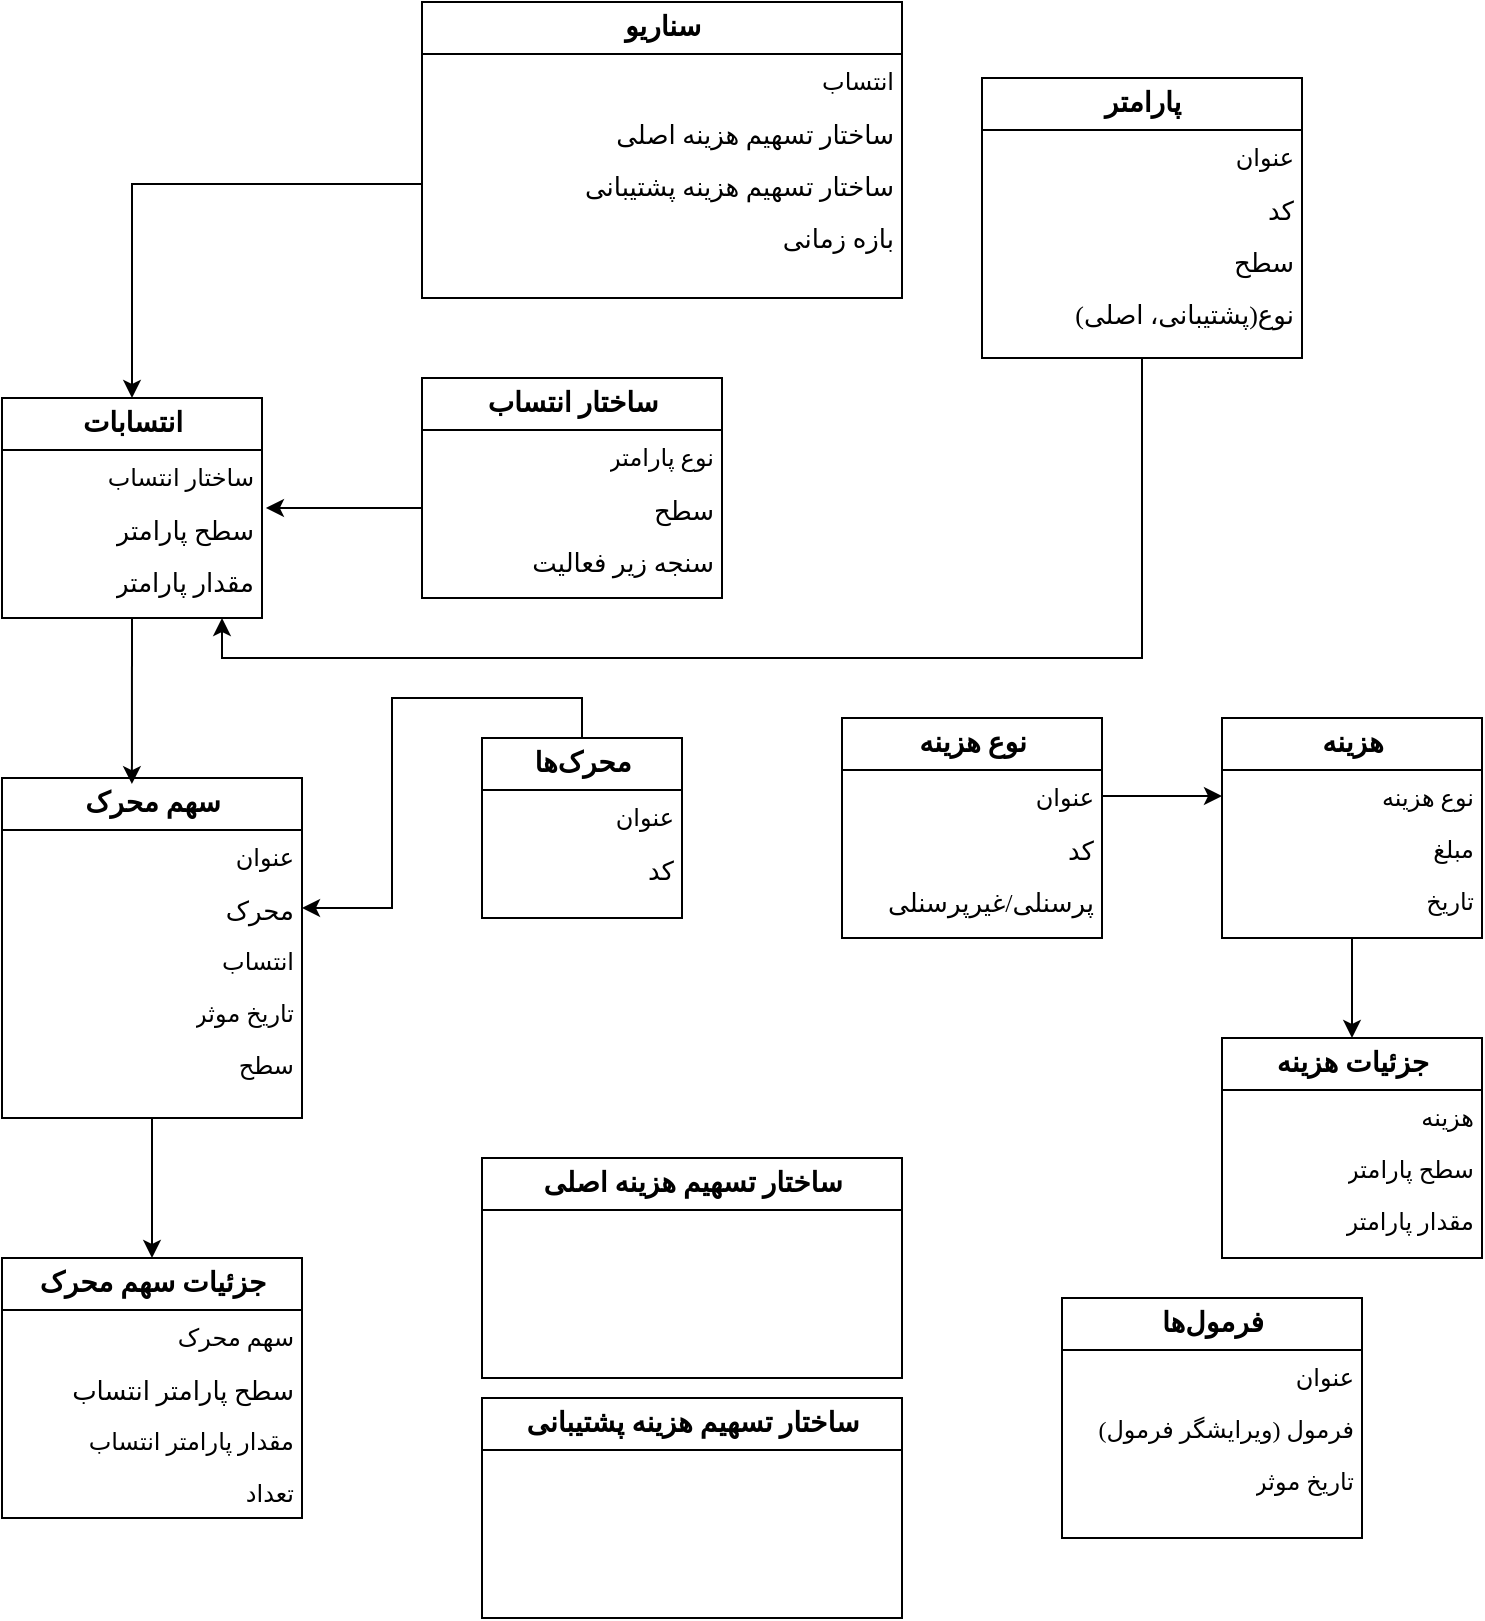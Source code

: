 <mxfile version="14.1.8" type="github">
  <diagram name="Page-1" id="c4acf3e9-155e-7222-9cf6-157b1a14988f">
    <mxGraphModel dx="868" dy="492" grid="1" gridSize="10" guides="1" tooltips="1" connect="1" arrows="1" fold="1" page="1" pageScale="1" pageWidth="850" pageHeight="1100" background="#ffffff" math="0" shadow="0">
      <root>
        <mxCell id="0" />
        <mxCell id="1" parent="0" />
        <mxCell id="17acba5748e5396b-20" value="سناریو" style="swimlane;html=1;fontStyle=1;childLayout=stackLayout;horizontal=1;startSize=26;fillColor=none;horizontalStack=0;resizeParent=1;resizeLast=0;collapsible=1;marginBottom=0;swimlaneFillColor=#ffffff;rounded=0;shadow=0;comic=0;labelBackgroundColor=none;strokeWidth=1;fontFamily=Tahoma;fontSize=14;align=center;" parent="1" vertex="1">
          <mxGeometry x="270" y="42" width="240" height="148" as="geometry">
            <mxRectangle x="350" y="42" width="60" height="26" as="alternateBounds" />
          </mxGeometry>
        </mxCell>
        <mxCell id="17acba5748e5396b-26" value="انتساب" style="text;html=1;strokeColor=none;fillColor=none;align=left;verticalAlign=top;spacingLeft=4;spacingRight=4;whiteSpace=wrap;overflow=hidden;rotatable=0;points=[[0,0.5],[1,0.5]];portConstraint=eastwest;textDirection=rtl;fontFamily=Tahoma;" parent="17acba5748e5396b-20" vertex="1">
          <mxGeometry y="26" width="240" height="26" as="geometry" />
        </mxCell>
        <mxCell id="pfBKebfTM0D42UcSuYtv-1" value="&lt;span style=&quot;font-size: 13px ; text-align: right ; background-color: rgb(255 , 255 , 255)&quot;&gt;ساختار تسهیم هزینه اصلی&lt;br&gt;&lt;br&gt;&lt;/span&gt;" style="text;html=1;strokeColor=none;fillColor=none;align=left;verticalAlign=top;spacingLeft=4;spacingRight=4;whiteSpace=wrap;overflow=hidden;rotatable=0;points=[[0,0.5],[1,0.5]];portConstraint=eastwest;textDirection=rtl;fontFamily=Tahoma;" parent="17acba5748e5396b-20" vertex="1">
          <mxGeometry y="52" width="240" height="26" as="geometry" />
        </mxCell>
        <mxCell id="pfBKebfTM0D42UcSuYtv-2" value="&lt;span style=&quot;font-size: 13px ; text-align: right ; background-color: rgb(255 , 255 , 255)&quot;&gt;ساختار تسهیم هزینه پشتیبانی&lt;br&gt;&lt;br&gt;&lt;/span&gt;" style="text;html=1;strokeColor=none;fillColor=none;align=left;verticalAlign=top;spacingLeft=4;spacingRight=4;whiteSpace=wrap;overflow=hidden;rotatable=0;points=[[0,0.5],[1,0.5]];portConstraint=eastwest;textDirection=rtl;fontFamily=Tahoma;" parent="17acba5748e5396b-20" vertex="1">
          <mxGeometry y="78" width="240" height="26" as="geometry" />
        </mxCell>
        <mxCell id="pfBKebfTM0D42UcSuYtv-3" value="&lt;span style=&quot;font-size: 13px ; text-align: right ; background-color: rgb(255 , 255 , 255)&quot;&gt;بازه زمانی&lt;br&gt;&lt;br&gt;&lt;/span&gt;" style="text;html=1;strokeColor=none;fillColor=none;align=left;verticalAlign=top;spacingLeft=4;spacingRight=4;whiteSpace=wrap;overflow=hidden;rotatable=0;points=[[0,0.5],[1,0.5]];portConstraint=eastwest;textDirection=rtl;fontFamily=Tahoma;" parent="17acba5748e5396b-20" vertex="1">
          <mxGeometry y="104" width="240" height="26" as="geometry" />
        </mxCell>
        <mxCell id="pfBKebfTM0D42UcSuYtv-4" value="ساختار انتساب" style="swimlane;html=1;fontStyle=1;childLayout=stackLayout;horizontal=1;startSize=26;fillColor=none;horizontalStack=0;resizeParent=1;resizeLast=0;collapsible=1;marginBottom=0;swimlaneFillColor=#ffffff;rounded=0;shadow=0;comic=0;labelBackgroundColor=none;strokeWidth=1;fontFamily=Tahoma;fontSize=14;align=center;" parent="1" vertex="1">
          <mxGeometry x="270" y="230" width="150" height="110" as="geometry">
            <mxRectangle x="350" y="42" width="60" height="26" as="alternateBounds" />
          </mxGeometry>
        </mxCell>
        <mxCell id="pfBKebfTM0D42UcSuYtv-5" value="نوع پارامتر&lt;br&gt;" style="text;html=1;strokeColor=none;fillColor=none;align=left;verticalAlign=top;spacingLeft=4;spacingRight=4;whiteSpace=wrap;overflow=hidden;rotatable=0;points=[[0,0.5],[1,0.5]];portConstraint=eastwest;textDirection=rtl;fontFamily=Tahoma;" parent="pfBKebfTM0D42UcSuYtv-4" vertex="1">
          <mxGeometry y="26" width="150" height="26" as="geometry" />
        </mxCell>
        <mxCell id="pfBKebfTM0D42UcSuYtv-6" value="&lt;span style=&quot;font-size: 13px ; text-align: right ; background-color: rgb(255 , 255 , 255)&quot;&gt;سطح&lt;br&gt;&lt;br&gt;&lt;/span&gt;" style="text;html=1;strokeColor=none;fillColor=none;align=left;verticalAlign=top;spacingLeft=4;spacingRight=4;whiteSpace=wrap;overflow=hidden;rotatable=0;points=[[0,0.5],[1,0.5]];portConstraint=eastwest;textDirection=rtl;fontFamily=Tahoma;" parent="pfBKebfTM0D42UcSuYtv-4" vertex="1">
          <mxGeometry y="52" width="150" height="26" as="geometry" />
        </mxCell>
        <mxCell id="pfBKebfTM0D42UcSuYtv-7" value="&lt;span style=&quot;font-size: 13px ; text-align: right ; background-color: rgb(255 , 255 , 255)&quot;&gt;سنجه زیر فعالیت&lt;br&gt;&lt;br&gt;&lt;/span&gt;" style="text;html=1;strokeColor=none;fillColor=none;align=left;verticalAlign=top;spacingLeft=4;spacingRight=4;whiteSpace=wrap;overflow=hidden;rotatable=0;points=[[0,0.5],[1,0.5]];portConstraint=eastwest;textDirection=rtl;fontFamily=Tahoma;" parent="pfBKebfTM0D42UcSuYtv-4" vertex="1">
          <mxGeometry y="78" width="150" height="26" as="geometry" />
        </mxCell>
        <mxCell id="pfBKebfTM0D42UcSuYtv-35" style="edgeStyle=orthogonalEdgeStyle;rounded=0;orthogonalLoop=1;jettySize=auto;html=1;exitX=0.5;exitY=1;exitDx=0;exitDy=0;entryX=0.433;entryY=0.018;entryDx=0;entryDy=0;entryPerimeter=0;fontFamily=Tahoma;fontSize=14;" parent="1" source="pfBKebfTM0D42UcSuYtv-10" target="pfBKebfTM0D42UcSuYtv-29" edge="1">
          <mxGeometry relative="1" as="geometry" />
        </mxCell>
        <mxCell id="pfBKebfTM0D42UcSuYtv-10" value="انتسابات" style="swimlane;html=1;fontStyle=1;childLayout=stackLayout;horizontal=1;startSize=26;fillColor=none;horizontalStack=0;resizeParent=1;resizeLast=0;collapsible=1;marginBottom=0;swimlaneFillColor=#ffffff;rounded=0;shadow=0;comic=0;labelBackgroundColor=none;strokeWidth=1;fontFamily=Tahoma;fontSize=14;align=center;" parent="1" vertex="1">
          <mxGeometry x="60" y="240" width="130" height="110" as="geometry">
            <mxRectangle x="350" y="42" width="60" height="26" as="alternateBounds" />
          </mxGeometry>
        </mxCell>
        <mxCell id="pfBKebfTM0D42UcSuYtv-11" value="ساختار انتساب" style="text;html=1;strokeColor=none;fillColor=none;align=left;verticalAlign=top;spacingLeft=4;spacingRight=4;whiteSpace=wrap;overflow=hidden;rotatable=0;points=[[0,0.5],[1,0.5]];portConstraint=eastwest;textDirection=rtl;fontFamily=Tahoma;" parent="pfBKebfTM0D42UcSuYtv-10" vertex="1">
          <mxGeometry y="26" width="130" height="26" as="geometry" />
        </mxCell>
        <mxCell id="pfBKebfTM0D42UcSuYtv-12" value="&lt;span style=&quot;font-size: 13px ; text-align: right ; background-color: rgb(255 , 255 , 255)&quot;&gt;سطح پارامتر&lt;br&gt;&lt;br&gt;&lt;/span&gt;" style="text;html=1;strokeColor=none;fillColor=none;align=left;verticalAlign=top;spacingLeft=4;spacingRight=4;whiteSpace=wrap;overflow=hidden;rotatable=0;points=[[0,0.5],[1,0.5]];portConstraint=eastwest;textDirection=rtl;fontFamily=Tahoma;" parent="pfBKebfTM0D42UcSuYtv-10" vertex="1">
          <mxGeometry y="52" width="130" height="26" as="geometry" />
        </mxCell>
        <mxCell id="pfBKebfTM0D42UcSuYtv-13" value="&lt;span style=&quot;font-size: 13px ; text-align: right ; background-color: rgb(255 , 255 , 255)&quot;&gt;مقدار پارامتر&lt;br&gt;&lt;br&gt;&lt;/span&gt;" style="text;html=1;strokeColor=none;fillColor=none;align=left;verticalAlign=top;spacingLeft=4;spacingRight=4;whiteSpace=wrap;overflow=hidden;rotatable=0;points=[[0,0.5],[1,0.5]];portConstraint=eastwest;textDirection=rtl;fontFamily=Tahoma;" parent="pfBKebfTM0D42UcSuYtv-10" vertex="1">
          <mxGeometry y="78" width="130" height="26" as="geometry" />
        </mxCell>
        <mxCell id="pfBKebfTM0D42UcSuYtv-17" value="پارامتر" style="swimlane;html=1;fontStyle=1;childLayout=stackLayout;horizontal=1;startSize=26;fillColor=none;horizontalStack=0;resizeParent=1;resizeLast=0;collapsible=1;marginBottom=0;swimlaneFillColor=#ffffff;rounded=0;shadow=0;comic=0;labelBackgroundColor=none;strokeWidth=1;fontFamily=Tahoma;fontSize=14;align=center;" parent="1" vertex="1">
          <mxGeometry x="550" y="80" width="160" height="140" as="geometry">
            <mxRectangle x="350" y="42" width="60" height="26" as="alternateBounds" />
          </mxGeometry>
        </mxCell>
        <mxCell id="pfBKebfTM0D42UcSuYtv-18" value="عنوان" style="text;html=1;strokeColor=none;fillColor=none;align=left;verticalAlign=top;spacingLeft=4;spacingRight=4;whiteSpace=wrap;overflow=hidden;rotatable=0;points=[[0,0.5],[1,0.5]];portConstraint=eastwest;textDirection=rtl;fontFamily=Tahoma;" parent="pfBKebfTM0D42UcSuYtv-17" vertex="1">
          <mxGeometry y="26" width="160" height="26" as="geometry" />
        </mxCell>
        <mxCell id="pfBKebfTM0D42UcSuYtv-19" value="&lt;span style=&quot;font-size: 13px ; text-align: right ; background-color: rgb(255 , 255 , 255)&quot;&gt;کد&lt;br&gt;&lt;/span&gt;" style="text;html=1;strokeColor=none;fillColor=none;align=left;verticalAlign=top;spacingLeft=4;spacingRight=4;whiteSpace=wrap;overflow=hidden;rotatable=0;points=[[0,0.5],[1,0.5]];portConstraint=eastwest;textDirection=rtl;fontFamily=Tahoma;" parent="pfBKebfTM0D42UcSuYtv-17" vertex="1">
          <mxGeometry y="52" width="160" height="26" as="geometry" />
        </mxCell>
        <mxCell id="pfBKebfTM0D42UcSuYtv-20" value="&lt;span style=&quot;font-size: 13px ; text-align: right ; background-color: rgb(255 , 255 , 255)&quot;&gt;سطح&lt;br&gt;&lt;/span&gt;" style="text;html=1;strokeColor=none;fillColor=none;align=left;verticalAlign=top;spacingLeft=4;spacingRight=4;whiteSpace=wrap;overflow=hidden;rotatable=0;points=[[0,0.5],[1,0.5]];portConstraint=eastwest;textDirection=rtl;fontFamily=Tahoma;" parent="pfBKebfTM0D42UcSuYtv-17" vertex="1">
          <mxGeometry y="78" width="160" height="26" as="geometry" />
        </mxCell>
        <mxCell id="pfBKebfTM0D42UcSuYtv-21" value="&lt;span style=&quot;font-size: 13px ; background-color: rgb(255 , 255 , 255)&quot;&gt;نوع&lt;/span&gt;&lt;span style=&quot;background-color: rgb(255 , 255 , 255) ; font-size: 13px&quot;&gt;(پشتیبانی، اصلی)&lt;/span&gt;&lt;span style=&quot;font-size: 13px ; background-color: rgb(255 , 255 , 255)&quot;&gt;&lt;br&gt;&lt;/span&gt;" style="text;html=1;strokeColor=none;fillColor=none;align=left;verticalAlign=top;spacingLeft=4;spacingRight=4;whiteSpace=wrap;overflow=hidden;rotatable=0;points=[[0,0.5],[1,0.5]];portConstraint=eastwest;textDirection=rtl;fontFamily=Tahoma;" parent="pfBKebfTM0D42UcSuYtv-17" vertex="1">
          <mxGeometry y="104" width="160" height="26" as="geometry" />
        </mxCell>
        <mxCell id="pfBKebfTM0D42UcSuYtv-50" style="edgeStyle=orthogonalEdgeStyle;rounded=0;orthogonalLoop=1;jettySize=auto;html=1;exitX=0.5;exitY=0;exitDx=0;exitDy=0;entryX=1;entryY=0.5;entryDx=0;entryDy=0;fontFamily=Tahoma;fontSize=14;" parent="1" source="pfBKebfTM0D42UcSuYtv-24" target="pfBKebfTM0D42UcSuYtv-31" edge="1">
          <mxGeometry relative="1" as="geometry" />
        </mxCell>
        <mxCell id="pfBKebfTM0D42UcSuYtv-24" value="محرک‌ها" style="swimlane;html=1;fontStyle=1;childLayout=stackLayout;horizontal=1;startSize=26;fillColor=none;horizontalStack=0;resizeParent=1;resizeLast=0;collapsible=1;marginBottom=0;swimlaneFillColor=#ffffff;rounded=0;shadow=0;comic=0;labelBackgroundColor=none;strokeWidth=1;fontFamily=Tahoma;fontSize=14;align=center;" parent="1" vertex="1">
          <mxGeometry x="300" y="410" width="100" height="90" as="geometry">
            <mxRectangle x="350" y="42" width="60" height="26" as="alternateBounds" />
          </mxGeometry>
        </mxCell>
        <mxCell id="pfBKebfTM0D42UcSuYtv-25" value="عنوان" style="text;html=1;strokeColor=none;fillColor=none;align=left;verticalAlign=top;spacingLeft=4;spacingRight=4;whiteSpace=wrap;overflow=hidden;rotatable=0;points=[[0,0.5],[1,0.5]];portConstraint=eastwest;textDirection=rtl;fontFamily=Tahoma;" parent="pfBKebfTM0D42UcSuYtv-24" vertex="1">
          <mxGeometry y="26" width="100" height="26" as="geometry" />
        </mxCell>
        <mxCell id="pfBKebfTM0D42UcSuYtv-26" value="&lt;span style=&quot;font-size: 13px ; text-align: right ; background-color: rgb(255 , 255 , 255)&quot;&gt;کد&lt;br&gt;&lt;/span&gt;" style="text;html=1;strokeColor=none;fillColor=none;align=left;verticalAlign=top;spacingLeft=4;spacingRight=4;whiteSpace=wrap;overflow=hidden;rotatable=0;points=[[0,0.5],[1,0.5]];portConstraint=eastwest;textDirection=rtl;fontFamily=Tahoma;" parent="pfBKebfTM0D42UcSuYtv-24" vertex="1">
          <mxGeometry y="52" width="100" height="26" as="geometry" />
        </mxCell>
        <mxCell id="pfBKebfTM0D42UcSuYtv-48" style="edgeStyle=orthogonalEdgeStyle;rounded=0;orthogonalLoop=1;jettySize=auto;html=1;exitX=0.5;exitY=1;exitDx=0;exitDy=0;entryX=0.5;entryY=0;entryDx=0;entryDy=0;fontFamily=Tahoma;fontSize=14;" parent="1" source="pfBKebfTM0D42UcSuYtv-29" target="pfBKebfTM0D42UcSuYtv-41" edge="1">
          <mxGeometry relative="1" as="geometry" />
        </mxCell>
        <mxCell id="pfBKebfTM0D42UcSuYtv-29" value="سهم محرک" style="swimlane;html=1;fontStyle=1;childLayout=stackLayout;horizontal=1;startSize=26;fillColor=none;horizontalStack=0;resizeParent=1;resizeLast=0;collapsible=1;marginBottom=0;swimlaneFillColor=#ffffff;rounded=0;shadow=0;comic=0;labelBackgroundColor=none;strokeWidth=1;fontFamily=Tahoma;fontSize=14;align=center;" parent="1" vertex="1">
          <mxGeometry x="60" y="430" width="150" height="170" as="geometry">
            <mxRectangle x="350" y="42" width="60" height="26" as="alternateBounds" />
          </mxGeometry>
        </mxCell>
        <mxCell id="pfBKebfTM0D42UcSuYtv-30" value="عنوان&lt;br&gt;" style="text;html=1;strokeColor=none;fillColor=none;align=left;verticalAlign=top;spacingLeft=4;spacingRight=4;whiteSpace=wrap;overflow=hidden;rotatable=0;points=[[0,0.5],[1,0.5]];portConstraint=eastwest;textDirection=rtl;fontFamily=Tahoma;" parent="pfBKebfTM0D42UcSuYtv-29" vertex="1">
          <mxGeometry y="26" width="150" height="26" as="geometry" />
        </mxCell>
        <mxCell id="pfBKebfTM0D42UcSuYtv-31" value="&lt;span style=&quot;font-size: 13px ; text-align: right ; background-color: rgb(255 , 255 , 255)&quot;&gt;محرک&lt;br&gt;&lt;/span&gt;" style="text;html=1;strokeColor=none;fillColor=none;align=left;verticalAlign=top;spacingLeft=4;spacingRight=4;whiteSpace=wrap;overflow=hidden;rotatable=0;points=[[0,0.5],[1,0.5]];portConstraint=eastwest;textDirection=rtl;fontFamily=Tahoma;" parent="pfBKebfTM0D42UcSuYtv-29" vertex="1">
          <mxGeometry y="52" width="150" height="26" as="geometry" />
        </mxCell>
        <mxCell id="pfBKebfTM0D42UcSuYtv-32" value="انتساب&lt;br&gt;" style="text;html=1;strokeColor=none;fillColor=none;align=left;verticalAlign=top;spacingLeft=4;spacingRight=4;whiteSpace=wrap;overflow=hidden;rotatable=0;points=[[0,0.5],[1,0.5]];portConstraint=eastwest;textDirection=rtl;fontFamily=Tahoma;" parent="pfBKebfTM0D42UcSuYtv-29" vertex="1">
          <mxGeometry y="78" width="150" height="26" as="geometry" />
        </mxCell>
        <mxCell id="pfBKebfTM0D42UcSuYtv-39" value="تاریخ موثر&lt;br&gt;" style="text;html=1;strokeColor=none;fillColor=none;align=left;verticalAlign=top;spacingLeft=4;spacingRight=4;whiteSpace=wrap;overflow=hidden;rotatable=0;points=[[0,0.5],[1,0.5]];portConstraint=eastwest;textDirection=rtl;fontFamily=Tahoma;" parent="pfBKebfTM0D42UcSuYtv-29" vertex="1">
          <mxGeometry y="104" width="150" height="26" as="geometry" />
        </mxCell>
        <mxCell id="pfBKebfTM0D42UcSuYtv-40" value="سطح&lt;br&gt;" style="text;html=1;strokeColor=none;fillColor=none;align=left;verticalAlign=top;spacingLeft=4;spacingRight=4;whiteSpace=wrap;overflow=hidden;rotatable=0;points=[[0,0.5],[1,0.5]];portConstraint=eastwest;textDirection=rtl;fontFamily=Tahoma;" parent="pfBKebfTM0D42UcSuYtv-29" vertex="1">
          <mxGeometry y="130" width="150" height="26" as="geometry" />
        </mxCell>
        <mxCell id="pfBKebfTM0D42UcSuYtv-36" style="edgeStyle=orthogonalEdgeStyle;rounded=0;orthogonalLoop=1;jettySize=auto;html=1;exitX=0;exitY=0.5;exitDx=0;exitDy=0;entryX=0.5;entryY=0;entryDx=0;entryDy=0;fontFamily=Tahoma;fontSize=14;" parent="1" source="pfBKebfTM0D42UcSuYtv-2" target="pfBKebfTM0D42UcSuYtv-10" edge="1">
          <mxGeometry relative="1" as="geometry" />
        </mxCell>
        <mxCell id="pfBKebfTM0D42UcSuYtv-37" style="edgeStyle=orthogonalEdgeStyle;rounded=0;orthogonalLoop=1;jettySize=auto;html=1;exitX=0;exitY=0.5;exitDx=0;exitDy=0;entryX=1.015;entryY=0.115;entryDx=0;entryDy=0;entryPerimeter=0;fontFamily=Tahoma;fontSize=14;" parent="1" source="pfBKebfTM0D42UcSuYtv-6" target="pfBKebfTM0D42UcSuYtv-12" edge="1">
          <mxGeometry relative="1" as="geometry" />
        </mxCell>
        <mxCell id="pfBKebfTM0D42UcSuYtv-38" style="edgeStyle=orthogonalEdgeStyle;rounded=0;orthogonalLoop=1;jettySize=auto;html=1;fontFamily=Tahoma;fontSize=14;" parent="1" edge="1">
          <mxGeometry relative="1" as="geometry">
            <mxPoint x="170" y="350" as="targetPoint" />
            <mxPoint x="630" y="220" as="sourcePoint" />
            <Array as="points">
              <mxPoint x="630" y="370" />
              <mxPoint x="170" y="370" />
            </Array>
          </mxGeometry>
        </mxCell>
        <mxCell id="pfBKebfTM0D42UcSuYtv-41" value="جزئیات سهم محرک" style="swimlane;html=1;fontStyle=1;childLayout=stackLayout;horizontal=1;startSize=26;fillColor=none;horizontalStack=0;resizeParent=1;resizeLast=0;collapsible=1;marginBottom=0;swimlaneFillColor=#ffffff;rounded=0;shadow=0;comic=0;labelBackgroundColor=none;strokeWidth=1;fontFamily=Tahoma;fontSize=14;align=center;" parent="1" vertex="1">
          <mxGeometry x="60" y="670" width="150" height="130" as="geometry">
            <mxRectangle x="350" y="42" width="60" height="26" as="alternateBounds" />
          </mxGeometry>
        </mxCell>
        <mxCell id="pfBKebfTM0D42UcSuYtv-42" value="سهم محرک" style="text;html=1;strokeColor=none;fillColor=none;align=left;verticalAlign=top;spacingLeft=4;spacingRight=4;whiteSpace=wrap;overflow=hidden;rotatable=0;points=[[0,0.5],[1,0.5]];portConstraint=eastwest;textDirection=rtl;fontFamily=Tahoma;" parent="pfBKebfTM0D42UcSuYtv-41" vertex="1">
          <mxGeometry y="26" width="150" height="26" as="geometry" />
        </mxCell>
        <mxCell id="pfBKebfTM0D42UcSuYtv-43" value="&lt;span style=&quot;font-size: 13px ; text-align: right ; background-color: rgb(255 , 255 , 255)&quot;&gt;سطح پارامتر انتساب&lt;br&gt;&lt;/span&gt;" style="text;html=1;strokeColor=none;fillColor=none;align=left;verticalAlign=top;spacingLeft=4;spacingRight=4;whiteSpace=wrap;overflow=hidden;rotatable=0;points=[[0,0.5],[1,0.5]];portConstraint=eastwest;textDirection=rtl;fontFamily=Tahoma;" parent="pfBKebfTM0D42UcSuYtv-41" vertex="1">
          <mxGeometry y="52" width="150" height="26" as="geometry" />
        </mxCell>
        <mxCell id="pfBKebfTM0D42UcSuYtv-44" value="مقدار پارامتر انتساب" style="text;html=1;strokeColor=none;fillColor=none;align=left;verticalAlign=top;spacingLeft=4;spacingRight=4;whiteSpace=wrap;overflow=hidden;rotatable=0;points=[[0,0.5],[1,0.5]];portConstraint=eastwest;textDirection=rtl;fontFamily=Tahoma;" parent="pfBKebfTM0D42UcSuYtv-41" vertex="1">
          <mxGeometry y="78" width="150" height="26" as="geometry" />
        </mxCell>
        <mxCell id="pfBKebfTM0D42UcSuYtv-45" value="تعداد" style="text;html=1;strokeColor=none;fillColor=none;align=left;verticalAlign=top;spacingLeft=4;spacingRight=4;whiteSpace=wrap;overflow=hidden;rotatable=0;points=[[0,0.5],[1,0.5]];portConstraint=eastwest;textDirection=rtl;fontFamily=Tahoma;" parent="pfBKebfTM0D42UcSuYtv-41" vertex="1">
          <mxGeometry y="104" width="150" height="26" as="geometry" />
        </mxCell>
        <mxCell id="pfBKebfTM0D42UcSuYtv-51" value="نوع هزینه" style="swimlane;html=1;fontStyle=1;childLayout=stackLayout;horizontal=1;startSize=26;fillColor=none;horizontalStack=0;resizeParent=1;resizeLast=0;collapsible=1;marginBottom=0;swimlaneFillColor=#ffffff;rounded=0;shadow=0;comic=0;labelBackgroundColor=none;strokeWidth=1;fontFamily=Tahoma;fontSize=14;align=center;" parent="1" vertex="1">
          <mxGeometry x="480" y="400" width="130" height="110" as="geometry">
            <mxRectangle x="350" y="42" width="60" height="26" as="alternateBounds" />
          </mxGeometry>
        </mxCell>
        <mxCell id="pfBKebfTM0D42UcSuYtv-52" value="عنوان" style="text;html=1;strokeColor=none;fillColor=none;align=left;verticalAlign=top;spacingLeft=4;spacingRight=4;whiteSpace=wrap;overflow=hidden;rotatable=0;points=[[0,0.5],[1,0.5]];portConstraint=eastwest;textDirection=rtl;fontFamily=Tahoma;" parent="pfBKebfTM0D42UcSuYtv-51" vertex="1">
          <mxGeometry y="26" width="130" height="26" as="geometry" />
        </mxCell>
        <mxCell id="pfBKebfTM0D42UcSuYtv-53" value="&lt;span style=&quot;font-size: 13px ; text-align: right ; background-color: rgb(255 , 255 , 255)&quot;&gt;کد&lt;br&gt;&lt;/span&gt;" style="text;html=1;strokeColor=none;fillColor=none;align=left;verticalAlign=top;spacingLeft=4;spacingRight=4;whiteSpace=wrap;overflow=hidden;rotatable=0;points=[[0,0.5],[1,0.5]];portConstraint=eastwest;textDirection=rtl;fontFamily=Tahoma;" parent="pfBKebfTM0D42UcSuYtv-51" vertex="1">
          <mxGeometry y="52" width="130" height="26" as="geometry" />
        </mxCell>
        <mxCell id="pfBKebfTM0D42UcSuYtv-54" value="&lt;span style=&quot;font-size: 13px ; text-align: right ; background-color: rgb(255 , 255 , 255)&quot;&gt;پرسنلی/غیرپرسنلی&lt;br&gt;&lt;br&gt;&lt;/span&gt;" style="text;html=1;strokeColor=none;fillColor=none;align=left;verticalAlign=top;spacingLeft=4;spacingRight=4;whiteSpace=wrap;overflow=hidden;rotatable=0;points=[[0,0.5],[1,0.5]];portConstraint=eastwest;textDirection=rtl;fontFamily=Tahoma;" parent="pfBKebfTM0D42UcSuYtv-51" vertex="1">
          <mxGeometry y="78" width="130" height="26" as="geometry" />
        </mxCell>
        <mxCell id="pfBKebfTM0D42UcSuYtv-66" style="edgeStyle=orthogonalEdgeStyle;rounded=0;orthogonalLoop=1;jettySize=auto;html=1;entryX=0.5;entryY=0;entryDx=0;entryDy=0;fontFamily=Tahoma;fontSize=14;" parent="1" source="pfBKebfTM0D42UcSuYtv-55" target="pfBKebfTM0D42UcSuYtv-61" edge="1">
          <mxGeometry relative="1" as="geometry" />
        </mxCell>
        <mxCell id="pfBKebfTM0D42UcSuYtv-55" value="هزینه" style="swimlane;html=1;fontStyle=1;childLayout=stackLayout;horizontal=1;startSize=26;fillColor=none;horizontalStack=0;resizeParent=1;resizeLast=0;collapsible=1;marginBottom=0;swimlaneFillColor=#ffffff;rounded=0;shadow=0;comic=0;labelBackgroundColor=none;strokeWidth=1;fontFamily=Tahoma;fontSize=14;align=center;" parent="1" vertex="1">
          <mxGeometry x="670" y="400" width="130" height="110" as="geometry">
            <mxRectangle x="350" y="42" width="60" height="26" as="alternateBounds" />
          </mxGeometry>
        </mxCell>
        <mxCell id="pfBKebfTM0D42UcSuYtv-56" value="نوع هزینه" style="text;html=1;strokeColor=none;fillColor=none;align=left;verticalAlign=top;spacingLeft=4;spacingRight=4;whiteSpace=wrap;overflow=hidden;rotatable=0;points=[[0,0.5],[1,0.5]];portConstraint=eastwest;textDirection=rtl;fontFamily=Tahoma;" parent="pfBKebfTM0D42UcSuYtv-55" vertex="1">
          <mxGeometry y="26" width="130" height="26" as="geometry" />
        </mxCell>
        <mxCell id="pfBKebfTM0D42UcSuYtv-64" value="مبلغ" style="text;html=1;strokeColor=none;fillColor=none;align=left;verticalAlign=top;spacingLeft=4;spacingRight=4;whiteSpace=wrap;overflow=hidden;rotatable=0;points=[[0,0.5],[1,0.5]];portConstraint=eastwest;textDirection=rtl;fontFamily=Tahoma;" parent="pfBKebfTM0D42UcSuYtv-55" vertex="1">
          <mxGeometry y="52" width="130" height="26" as="geometry" />
        </mxCell>
        <mxCell id="pfBKebfTM0D42UcSuYtv-65" value="تاریخ" style="text;html=1;strokeColor=none;fillColor=none;align=left;verticalAlign=top;spacingLeft=4;spacingRight=4;whiteSpace=wrap;overflow=hidden;rotatable=0;points=[[0,0.5],[1,0.5]];portConstraint=eastwest;textDirection=rtl;fontFamily=Tahoma;" parent="pfBKebfTM0D42UcSuYtv-55" vertex="1">
          <mxGeometry y="78" width="130" height="26" as="geometry" />
        </mxCell>
        <mxCell id="pfBKebfTM0D42UcSuYtv-61" value="جزئیات هزینه" style="swimlane;html=1;fontStyle=1;childLayout=stackLayout;horizontal=1;startSize=26;fillColor=none;horizontalStack=0;resizeParent=1;resizeLast=0;collapsible=1;marginBottom=0;swimlaneFillColor=#ffffff;rounded=0;shadow=0;comic=0;labelBackgroundColor=none;strokeWidth=1;fontFamily=Tahoma;fontSize=14;align=center;" parent="1" vertex="1">
          <mxGeometry x="670" y="560" width="130" height="110" as="geometry">
            <mxRectangle x="670" y="590" width="60" height="26" as="alternateBounds" />
          </mxGeometry>
        </mxCell>
        <mxCell id="pfBKebfTM0D42UcSuYtv-67" value="هزینه" style="text;html=1;strokeColor=none;fillColor=none;align=left;verticalAlign=top;spacingLeft=4;spacingRight=4;whiteSpace=wrap;overflow=hidden;rotatable=0;points=[[0,0.5],[1,0.5]];portConstraint=eastwest;textDirection=rtl;fontFamily=Tahoma;" parent="pfBKebfTM0D42UcSuYtv-61" vertex="1">
          <mxGeometry y="26" width="130" height="26" as="geometry" />
        </mxCell>
        <mxCell id="pfBKebfTM0D42UcSuYtv-57" value="سطح پارامتر" style="text;html=1;strokeColor=none;fillColor=none;align=left;verticalAlign=top;spacingLeft=4;spacingRight=4;whiteSpace=wrap;overflow=hidden;rotatable=0;points=[[0,0.5],[1,0.5]];portConstraint=eastwest;textDirection=rtl;fontFamily=Tahoma;" parent="pfBKebfTM0D42UcSuYtv-61" vertex="1">
          <mxGeometry y="52" width="130" height="26" as="geometry" />
        </mxCell>
        <mxCell id="pfBKebfTM0D42UcSuYtv-59" value="مقدار پارامتر" style="text;html=1;strokeColor=none;fillColor=none;align=left;verticalAlign=top;spacingLeft=4;spacingRight=4;whiteSpace=wrap;overflow=hidden;rotatable=0;points=[[0,0.5],[1,0.5]];portConstraint=eastwest;textDirection=rtl;fontFamily=Tahoma;" parent="pfBKebfTM0D42UcSuYtv-61" vertex="1">
          <mxGeometry y="78" width="130" height="26" as="geometry" />
        </mxCell>
        <mxCell id="pfBKebfTM0D42UcSuYtv-69" style="edgeStyle=orthogonalEdgeStyle;rounded=0;orthogonalLoop=1;jettySize=auto;html=1;entryX=0;entryY=0.5;entryDx=0;entryDy=0;fontFamily=Tahoma;fontSize=14;" parent="1" source="pfBKebfTM0D42UcSuYtv-52" target="pfBKebfTM0D42UcSuYtv-56" edge="1">
          <mxGeometry relative="1" as="geometry" />
        </mxCell>
        <mxCell id="pfBKebfTM0D42UcSuYtv-70" value="ساختار تسهیم هزینه اصلی" style="swimlane;html=1;fontStyle=1;childLayout=stackLayout;horizontal=1;startSize=26;fillColor=none;horizontalStack=0;resizeParent=1;resizeLast=0;collapsible=1;marginBottom=0;swimlaneFillColor=#ffffff;rounded=0;shadow=0;comic=0;labelBackgroundColor=none;strokeWidth=1;fontFamily=Tahoma;fontSize=14;align=center;" parent="1" vertex="1">
          <mxGeometry x="300" y="620" width="210" height="110" as="geometry">
            <mxRectangle x="670" y="590" width="60" height="26" as="alternateBounds" />
          </mxGeometry>
        </mxCell>
        <mxCell id="pfBKebfTM0D42UcSuYtv-74" value="ساختار تسهیم هزینه پشتیبانی" style="swimlane;html=1;fontStyle=1;childLayout=stackLayout;horizontal=1;startSize=26;fillColor=none;horizontalStack=0;resizeParent=1;resizeLast=0;collapsible=1;marginBottom=0;swimlaneFillColor=#ffffff;rounded=0;shadow=0;comic=0;labelBackgroundColor=none;strokeWidth=1;fontFamily=Tahoma;fontSize=14;align=center;" parent="1" vertex="1">
          <mxGeometry x="300" y="740" width="210" height="110" as="geometry">
            <mxRectangle x="670" y="590" width="60" height="26" as="alternateBounds" />
          </mxGeometry>
        </mxCell>
        <mxCell id="pfBKebfTM0D42UcSuYtv-78" value="فرمول‌ها" style="swimlane;html=1;fontStyle=1;childLayout=stackLayout;horizontal=1;startSize=26;fillColor=none;horizontalStack=0;resizeParent=1;resizeLast=0;collapsible=1;marginBottom=0;swimlaneFillColor=#ffffff;rounded=0;shadow=0;comic=0;labelBackgroundColor=none;strokeWidth=1;fontFamily=Tahoma;fontSize=14;align=center;" parent="1" vertex="1">
          <mxGeometry x="590" y="690" width="150" height="120" as="geometry">
            <mxRectangle x="670" y="590" width="60" height="26" as="alternateBounds" />
          </mxGeometry>
        </mxCell>
        <mxCell id="J5F0M9M6JcGDgODGYvMz-1" value="عنوان" style="text;html=1;strokeColor=none;fillColor=none;align=left;verticalAlign=top;spacingLeft=4;spacingRight=4;whiteSpace=wrap;overflow=hidden;rotatable=0;points=[[0,0.5],[1,0.5]];portConstraint=eastwest;textDirection=rtl;fontFamily=Tahoma;" vertex="1" parent="pfBKebfTM0D42UcSuYtv-78">
          <mxGeometry y="26" width="150" height="26" as="geometry" />
        </mxCell>
        <object label="فرمول (ویرایشگر فرمول)" توضیحات="در این فرمول می‌تواند پارامترهای مختلفی از جمله سهم محرک استفاده شود. &#xa;در یک فرمول ممکن است از فرمول‌های دیگر هم استفاده شود" id="J5F0M9M6JcGDgODGYvMz-2">
          <mxCell style="text;html=1;strokeColor=none;fillColor=none;align=left;verticalAlign=top;spacingLeft=4;spacingRight=4;whiteSpace=wrap;overflow=hidden;rotatable=0;points=[[0,0.5],[1,0.5]];portConstraint=eastwest;textDirection=rtl;fontFamily=Tahoma;" vertex="1" parent="pfBKebfTM0D42UcSuYtv-78">
            <mxGeometry y="52" width="150" height="26" as="geometry" />
          </mxCell>
        </object>
        <object label="تاریخ موثر" توضیحات="در این فرمول می‌تواند پارامترهای مختلفی از جمله سهم محرک استفاده شود. &#xa;در یک فرمول ممکن است از فرمول‌های دیگر هم استفاده شود" id="J5F0M9M6JcGDgODGYvMz-6">
          <mxCell style="text;html=1;strokeColor=none;fillColor=none;align=left;verticalAlign=top;spacingLeft=4;spacingRight=4;whiteSpace=wrap;overflow=hidden;rotatable=0;points=[[0,0.5],[1,0.5]];portConstraint=eastwest;textDirection=rtl;fontFamily=Tahoma;" vertex="1" parent="pfBKebfTM0D42UcSuYtv-78">
            <mxGeometry y="78" width="150" height="26" as="geometry" />
          </mxCell>
        </object>
      </root>
    </mxGraphModel>
  </diagram>
</mxfile>

